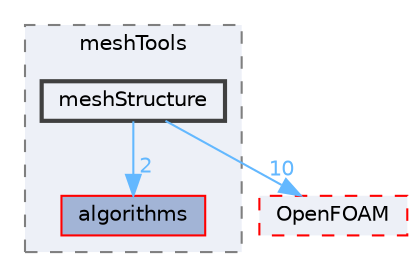 digraph "src/meshTools/meshStructure"
{
 // LATEX_PDF_SIZE
  bgcolor="transparent";
  edge [fontname=Helvetica,fontsize=10,labelfontname=Helvetica,labelfontsize=10];
  node [fontname=Helvetica,fontsize=10,shape=box,height=0.2,width=0.4];
  compound=true
  subgraph clusterdir_ae30ad0bef50cf391b24c614251bb9fd {
    graph [ bgcolor="#edf0f7", pencolor="grey50", label="meshTools", fontname=Helvetica,fontsize=10 style="filled,dashed", URL="dir_ae30ad0bef50cf391b24c614251bb9fd.html",tooltip=""]
  dir_488f81ac1e9f391f7800e42bf7f5bacd [label="algorithms", fillcolor="#a2b4d6", color="red", style="filled", URL="dir_488f81ac1e9f391f7800e42bf7f5bacd.html",tooltip=""];
  dir_f7504254de9a2a0923beed9ed98c5858 [label="meshStructure", fillcolor="#edf0f7", color="grey25", style="filled,bold", URL="dir_f7504254de9a2a0923beed9ed98c5858.html",tooltip=""];
  }
  dir_c5473ff19b20e6ec4dfe5c310b3778a8 [label="OpenFOAM", fillcolor="#edf0f7", color="red", style="filled,dashed", URL="dir_c5473ff19b20e6ec4dfe5c310b3778a8.html",tooltip=""];
  dir_f7504254de9a2a0923beed9ed98c5858->dir_488f81ac1e9f391f7800e42bf7f5bacd [headlabel="2", labeldistance=1.5 headhref="dir_002378_000081.html" href="dir_002378_000081.html" color="steelblue1" fontcolor="steelblue1"];
  dir_f7504254de9a2a0923beed9ed98c5858->dir_c5473ff19b20e6ec4dfe5c310b3778a8 [headlabel="10", labeldistance=1.5 headhref="dir_002378_002695.html" href="dir_002378_002695.html" color="steelblue1" fontcolor="steelblue1"];
}
